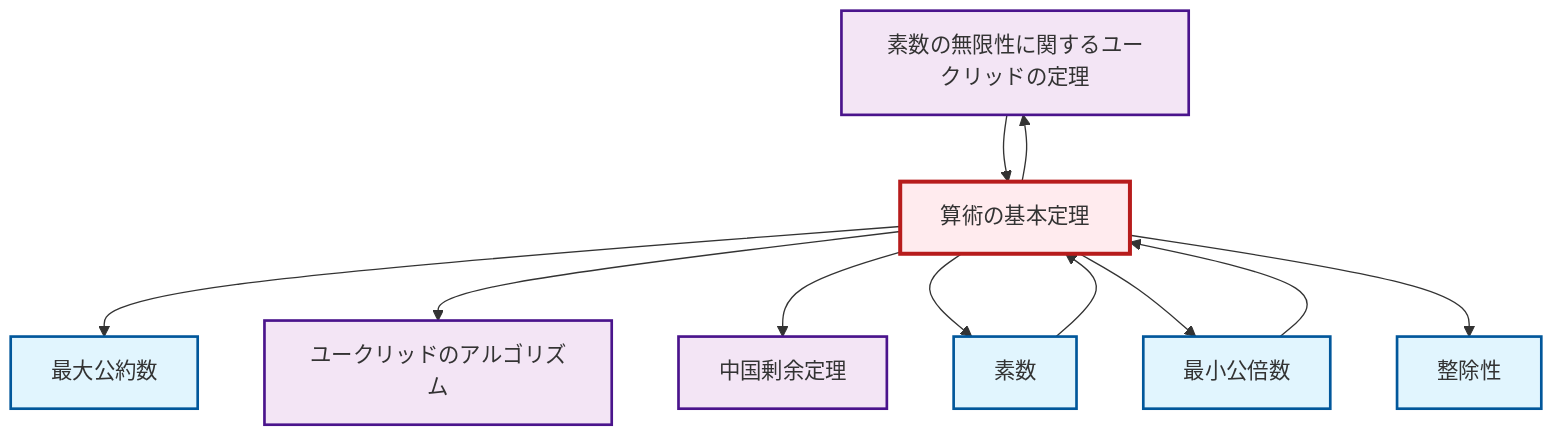 graph TD
    classDef definition fill:#e1f5fe,stroke:#01579b,stroke-width:2px
    classDef theorem fill:#f3e5f5,stroke:#4a148c,stroke-width:2px
    classDef axiom fill:#fff3e0,stroke:#e65100,stroke-width:2px
    classDef example fill:#e8f5e9,stroke:#1b5e20,stroke-width:2px
    classDef current fill:#ffebee,stroke:#b71c1c,stroke-width:3px
    thm-euclid-infinitude-primes["素数の無限性に関するユークリッドの定理"]:::theorem
    thm-fundamental-arithmetic["算術の基本定理"]:::theorem
    def-gcd["最大公約数"]:::definition
    thm-euclidean-algorithm["ユークリッドのアルゴリズム"]:::theorem
    def-divisibility["整除性"]:::definition
    thm-chinese-remainder["中国剰余定理"]:::theorem
    def-prime["素数"]:::definition
    def-lcm["最小公倍数"]:::definition
    thm-euclid-infinitude-primes --> thm-fundamental-arithmetic
    def-prime --> thm-fundamental-arithmetic
    thm-fundamental-arithmetic --> def-gcd
    thm-fundamental-arithmetic --> thm-euclidean-algorithm
    thm-fundamental-arithmetic --> thm-chinese-remainder
    thm-fundamental-arithmetic --> def-prime
    thm-fundamental-arithmetic --> def-lcm
    thm-fundamental-arithmetic --> def-divisibility
    def-lcm --> thm-fundamental-arithmetic
    thm-fundamental-arithmetic --> thm-euclid-infinitude-primes
    class thm-fundamental-arithmetic current